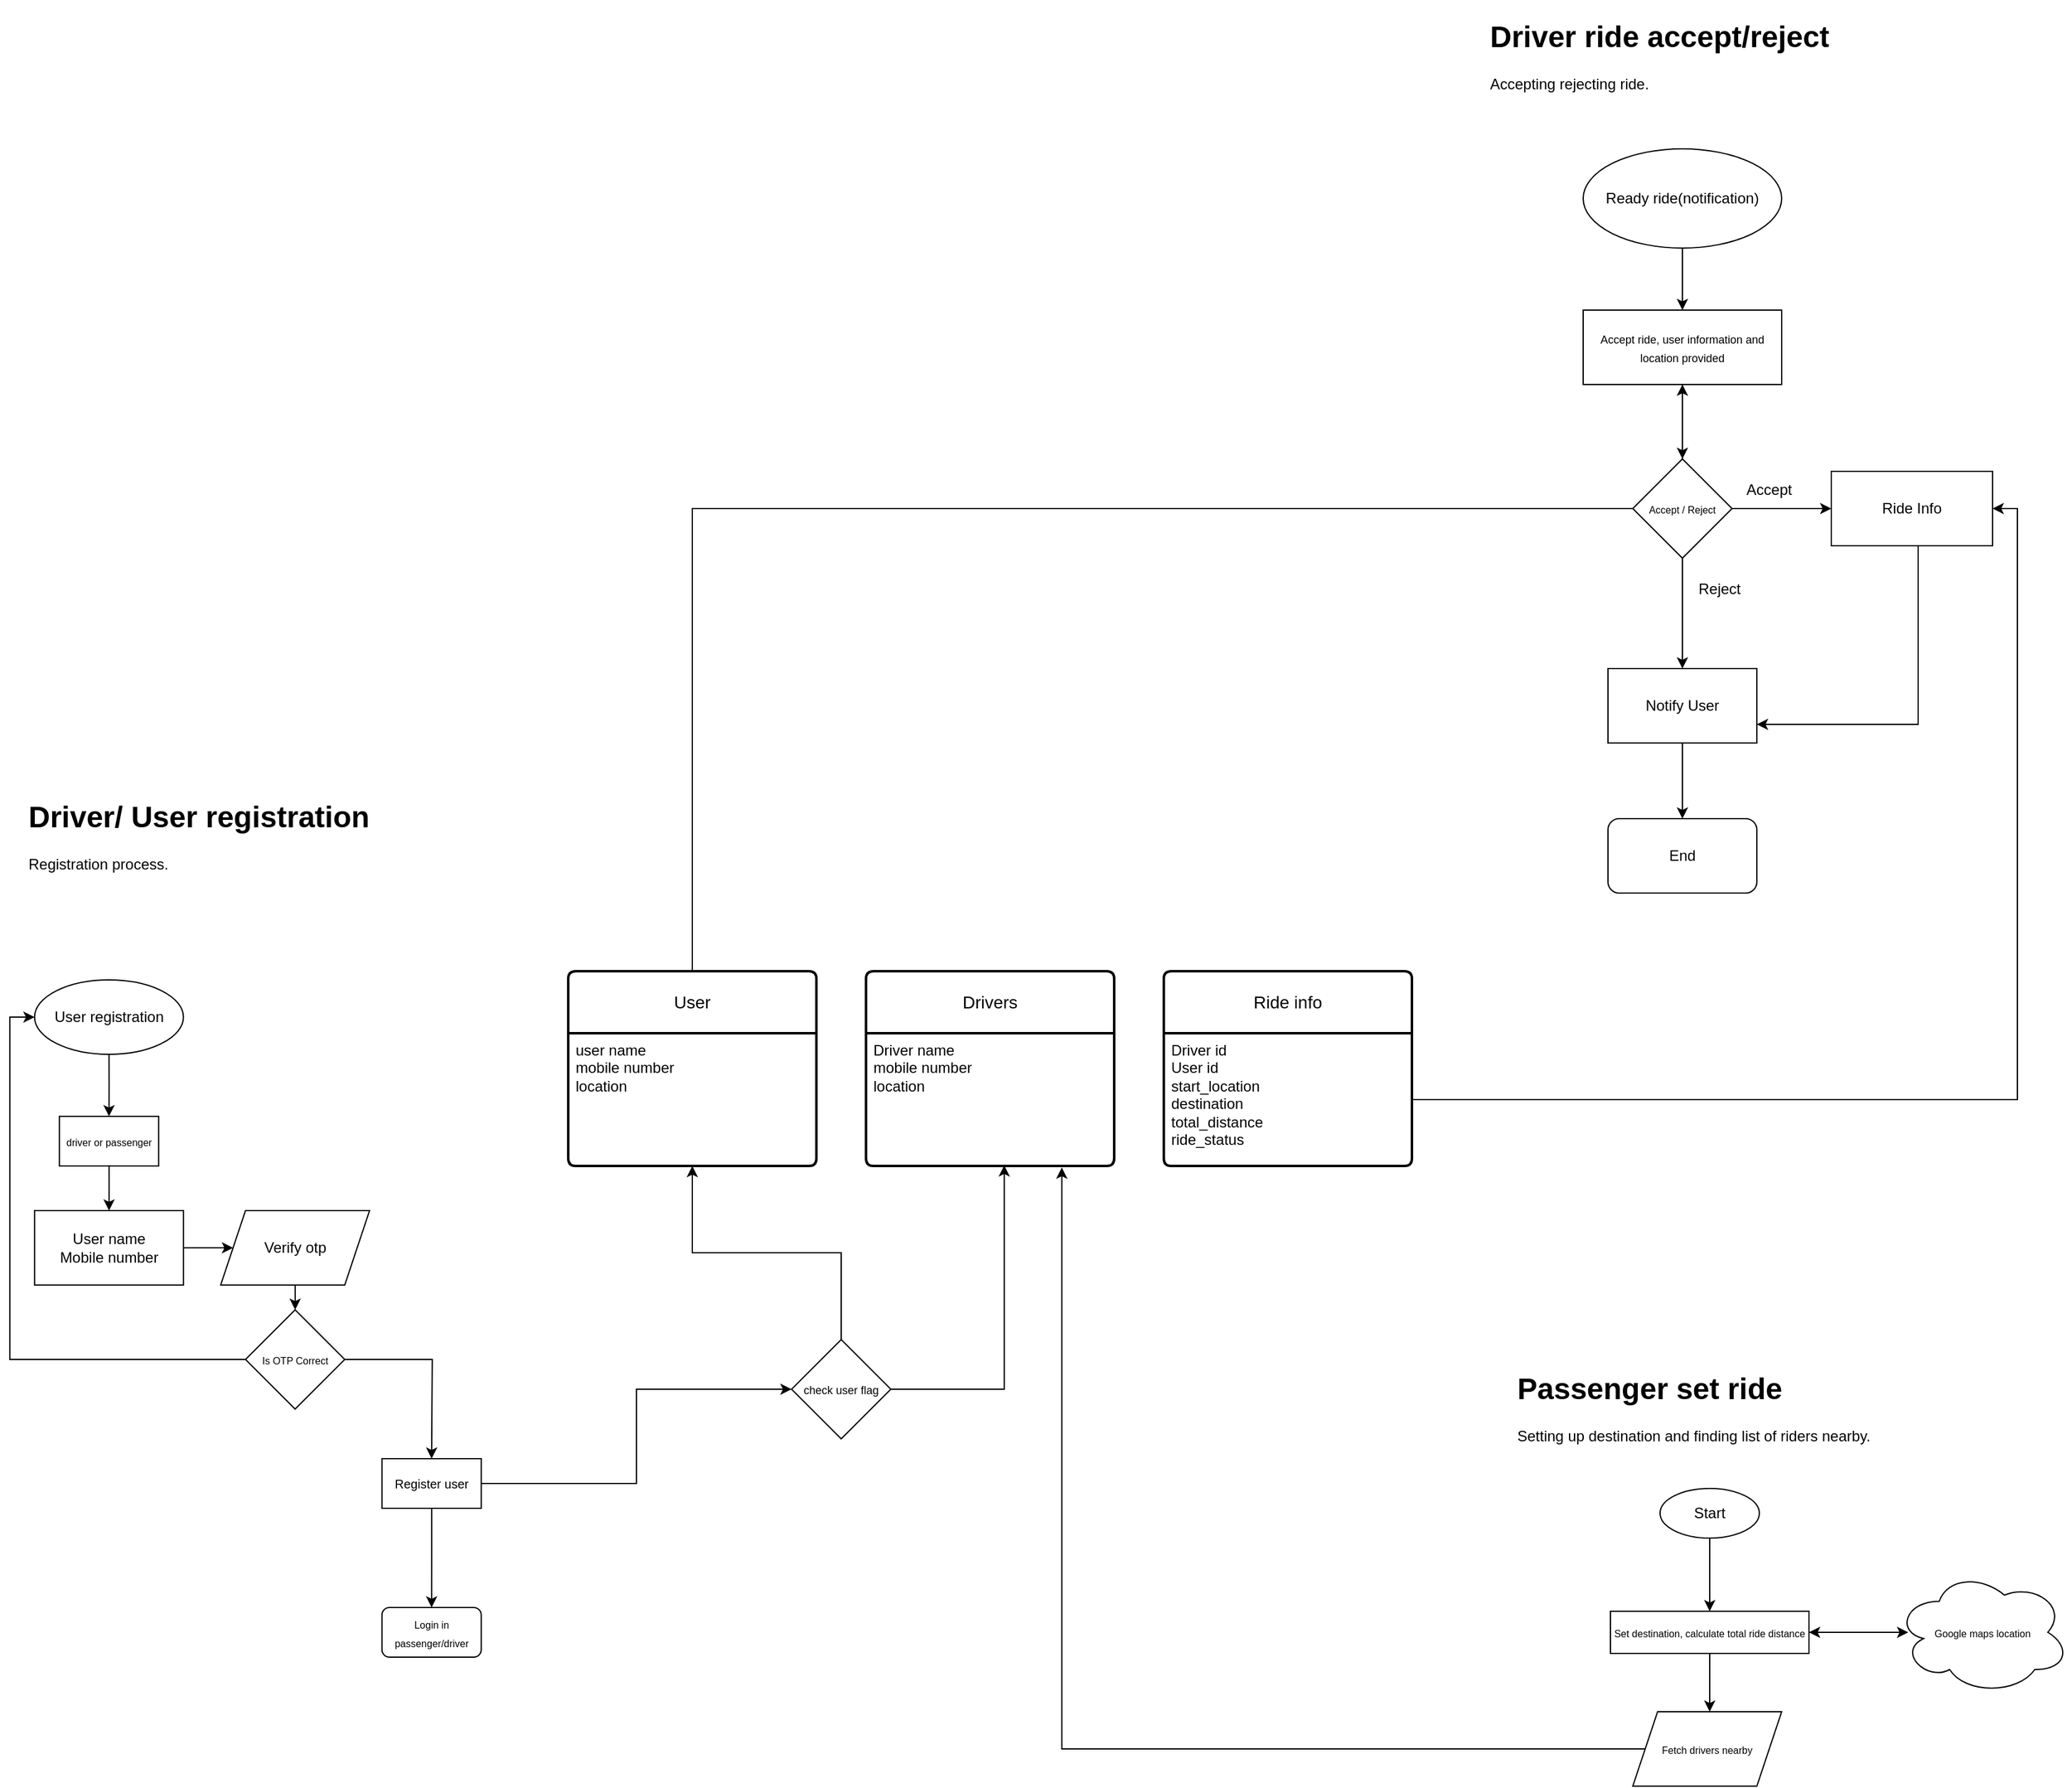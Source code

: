 <mxfile version="21.4.0" type="github">
  <diagram name="Page-1" id="1QxMOZWRaGK2rKwOeCCK">
    <mxGraphModel dx="3056" dy="3348" grid="1" gridSize="10" guides="1" tooltips="1" connect="1" arrows="1" fold="1" page="1" pageScale="1" pageWidth="850" pageHeight="1100" math="0" shadow="0">
      <root>
        <mxCell id="0" />
        <mxCell id="1" parent="0" />
        <mxCell id="snhwPRPtTpE_yRxgbHdB-2" style="edgeStyle=orthogonalEdgeStyle;rounded=0;orthogonalLoop=1;jettySize=auto;html=1;exitX=0.5;exitY=1;exitDx=0;exitDy=0;" edge="1" parent="1" source="snhwPRPtTpE_yRxgbHdB-1">
          <mxGeometry relative="1" as="geometry">
            <mxPoint x="-730.14" y="-840" as="targetPoint" />
          </mxGeometry>
        </mxCell>
        <mxCell id="snhwPRPtTpE_yRxgbHdB-1" value="User registration" style="ellipse;whiteSpace=wrap;html=1;" vertex="1" parent="1">
          <mxGeometry x="-790.14" y="-950" width="120" height="60" as="geometry" />
        </mxCell>
        <mxCell id="snhwPRPtTpE_yRxgbHdB-5" style="edgeStyle=orthogonalEdgeStyle;rounded=0;orthogonalLoop=1;jettySize=auto;html=1;" edge="1" parent="1">
          <mxGeometry relative="1" as="geometry">
            <mxPoint x="-630.14" y="-734" as="targetPoint" />
            <mxPoint x="-680.14" y="-734" as="sourcePoint" />
          </mxGeometry>
        </mxCell>
        <mxCell id="snhwPRPtTpE_yRxgbHdB-10" style="edgeStyle=orthogonalEdgeStyle;rounded=0;orthogonalLoop=1;jettySize=auto;html=1;" edge="1" parent="1" source="snhwPRPtTpE_yRxgbHdB-7">
          <mxGeometry relative="1" as="geometry">
            <mxPoint x="-580.14" y="-684" as="targetPoint" />
          </mxGeometry>
        </mxCell>
        <mxCell id="snhwPRPtTpE_yRxgbHdB-7" value="Verify otp" style="shape=parallelogram;perimeter=parallelogramPerimeter;whiteSpace=wrap;html=1;fixedSize=1;" vertex="1" parent="1">
          <mxGeometry x="-640.14" y="-764" width="120" height="60" as="geometry" />
        </mxCell>
        <mxCell id="snhwPRPtTpE_yRxgbHdB-9" value="&lt;div&gt;User name &lt;br&gt;&lt;/div&gt;&lt;div&gt;Mobile number &lt;/div&gt;" style="rounded=0;whiteSpace=wrap;html=1;" vertex="1" parent="1">
          <mxGeometry x="-790.14" y="-764" width="120" height="60" as="geometry" />
        </mxCell>
        <mxCell id="snhwPRPtTpE_yRxgbHdB-12" style="edgeStyle=orthogonalEdgeStyle;rounded=0;orthogonalLoop=1;jettySize=auto;html=1;" edge="1" parent="1" source="snhwPRPtTpE_yRxgbHdB-11">
          <mxGeometry relative="1" as="geometry">
            <mxPoint x="-470.14" y="-564" as="targetPoint" />
          </mxGeometry>
        </mxCell>
        <mxCell id="snhwPRPtTpE_yRxgbHdB-19" style="edgeStyle=orthogonalEdgeStyle;rounded=0;orthogonalLoop=1;jettySize=auto;html=1;entryX=0;entryY=0.5;entryDx=0;entryDy=0;" edge="1" parent="1" source="snhwPRPtTpE_yRxgbHdB-11" target="snhwPRPtTpE_yRxgbHdB-1">
          <mxGeometry relative="1" as="geometry" />
        </mxCell>
        <mxCell id="snhwPRPtTpE_yRxgbHdB-11" value="&lt;div&gt;&lt;font style=&quot;font-size: 8px;&quot;&gt;Is OTP Correct&lt;br&gt;&lt;/font&gt;&lt;/div&gt;" style="rhombus;whiteSpace=wrap;html=1;" vertex="1" parent="1">
          <mxGeometry x="-620.14" y="-684" width="80" height="80" as="geometry" />
        </mxCell>
        <mxCell id="snhwPRPtTpE_yRxgbHdB-16" style="edgeStyle=orthogonalEdgeStyle;rounded=0;orthogonalLoop=1;jettySize=auto;html=1;" edge="1" parent="1" source="snhwPRPtTpE_yRxgbHdB-13">
          <mxGeometry relative="1" as="geometry">
            <mxPoint x="-470.14" y="-444" as="targetPoint" />
          </mxGeometry>
        </mxCell>
        <mxCell id="snhwPRPtTpE_yRxgbHdB-29" style="edgeStyle=orthogonalEdgeStyle;rounded=0;orthogonalLoop=1;jettySize=auto;html=1;entryX=0;entryY=0.5;entryDx=0;entryDy=0;" edge="1" parent="1" source="snhwPRPtTpE_yRxgbHdB-13" target="snhwPRPtTpE_yRxgbHdB-27">
          <mxGeometry relative="1" as="geometry" />
        </mxCell>
        <mxCell id="snhwPRPtTpE_yRxgbHdB-13" value="&lt;font style=&quot;font-size: 10px;&quot;&gt;Register user&lt;br&gt;&lt;/font&gt;" style="rounded=0;whiteSpace=wrap;html=1;" vertex="1" parent="1">
          <mxGeometry x="-510.14" y="-564" width="80" height="40" as="geometry" />
        </mxCell>
        <mxCell id="snhwPRPtTpE_yRxgbHdB-17" value="&lt;font style=&quot;font-size: 8px;&quot;&gt;Login in passenger/driver&lt;br&gt;&lt;/font&gt;" style="rounded=1;whiteSpace=wrap;html=1;" vertex="1" parent="1">
          <mxGeometry x="-510.14" y="-444" width="80" height="40" as="geometry" />
        </mxCell>
        <mxCell id="snhwPRPtTpE_yRxgbHdB-40" style="edgeStyle=orthogonalEdgeStyle;rounded=0;orthogonalLoop=1;jettySize=auto;html=1;" edge="1" parent="1" source="snhwPRPtTpE_yRxgbHdB-20" target="snhwPRPtTpE_yRxgbHdB-39">
          <mxGeometry relative="1" as="geometry">
            <Array as="points">
              <mxPoint x="-260" y="-1330" />
            </Array>
          </mxGeometry>
        </mxCell>
        <mxCell id="snhwPRPtTpE_yRxgbHdB-20" value="User" style="swimlane;childLayout=stackLayout;horizontal=1;startSize=50;horizontalStack=0;rounded=1;fontSize=14;fontStyle=0;strokeWidth=2;resizeParent=0;resizeLast=1;shadow=0;dashed=0;align=center;arcSize=4;whiteSpace=wrap;html=1;" vertex="1" parent="1">
          <mxGeometry x="-360" y="-957" width="200" height="157" as="geometry" />
        </mxCell>
        <mxCell id="snhwPRPtTpE_yRxgbHdB-21" value="&lt;div&gt;user name&lt;/div&gt;&lt;div&gt;mobile number&lt;/div&gt;&lt;div&gt;location&lt;/div&gt;&lt;div&gt;&lt;br&gt;&lt;/div&gt;" style="align=left;strokeColor=none;fillColor=none;spacingLeft=4;fontSize=12;verticalAlign=top;resizable=0;rotatable=0;part=1;html=1;" vertex="1" parent="snhwPRPtTpE_yRxgbHdB-20">
          <mxGeometry y="50" width="200" height="107" as="geometry" />
        </mxCell>
        <mxCell id="snhwPRPtTpE_yRxgbHdB-24" value="Drivers" style="swimlane;childLayout=stackLayout;horizontal=1;startSize=50;horizontalStack=0;rounded=1;fontSize=14;fontStyle=0;strokeWidth=2;resizeParent=0;resizeLast=1;shadow=0;dashed=0;align=center;arcSize=4;whiteSpace=wrap;html=1;" vertex="1" parent="1">
          <mxGeometry x="-120" y="-957" width="200" height="157" as="geometry" />
        </mxCell>
        <mxCell id="snhwPRPtTpE_yRxgbHdB-25" value="&lt;div&gt;Driver name &lt;br&gt;&lt;/div&gt;&lt;div&gt;mobile number&lt;/div&gt;&lt;div&gt;location&lt;/div&gt;&lt;div&gt;&lt;br&gt;&lt;/div&gt;" style="align=left;strokeColor=none;fillColor=none;spacingLeft=4;fontSize=12;verticalAlign=top;resizable=0;rotatable=0;part=1;html=1;" vertex="1" parent="snhwPRPtTpE_yRxgbHdB-24">
          <mxGeometry y="50" width="200" height="107" as="geometry" />
        </mxCell>
        <mxCell id="snhwPRPtTpE_yRxgbHdB-30" style="edgeStyle=orthogonalEdgeStyle;rounded=0;orthogonalLoop=1;jettySize=auto;html=1;exitX=0.5;exitY=0;exitDx=0;exitDy=0;entryX=0.5;entryY=1;entryDx=0;entryDy=0;" edge="1" parent="1" source="snhwPRPtTpE_yRxgbHdB-27" target="snhwPRPtTpE_yRxgbHdB-21">
          <mxGeometry relative="1" as="geometry" />
        </mxCell>
        <mxCell id="snhwPRPtTpE_yRxgbHdB-31" style="edgeStyle=orthogonalEdgeStyle;rounded=0;orthogonalLoop=1;jettySize=auto;html=1;exitX=1;exitY=0.5;exitDx=0;exitDy=0;entryX=0.557;entryY=0.995;entryDx=0;entryDy=0;entryPerimeter=0;" edge="1" parent="1" source="snhwPRPtTpE_yRxgbHdB-27" target="snhwPRPtTpE_yRxgbHdB-25">
          <mxGeometry relative="1" as="geometry" />
        </mxCell>
        <mxCell id="snhwPRPtTpE_yRxgbHdB-27" value="&lt;font style=&quot;font-size: 9px;&quot;&gt;check user flag&lt;font&gt;&lt;br&gt;&lt;/font&gt;&lt;/font&gt;" style="rhombus;whiteSpace=wrap;html=1;" vertex="1" parent="1">
          <mxGeometry x="-180" y="-660" width="80" height="80" as="geometry" />
        </mxCell>
        <mxCell id="snhwPRPtTpE_yRxgbHdB-33" style="edgeStyle=orthogonalEdgeStyle;rounded=0;orthogonalLoop=1;jettySize=auto;html=1;" edge="1" parent="1" source="snhwPRPtTpE_yRxgbHdB-32" target="snhwPRPtTpE_yRxgbHdB-9">
          <mxGeometry relative="1" as="geometry" />
        </mxCell>
        <mxCell id="snhwPRPtTpE_yRxgbHdB-32" value="&lt;font style=&quot;font-size: 8px;&quot;&gt;driver or passenger&lt;/font&gt;" style="rounded=0;whiteSpace=wrap;html=1;" vertex="1" parent="1">
          <mxGeometry x="-770.14" y="-840" width="80" height="40" as="geometry" />
        </mxCell>
        <mxCell id="snhwPRPtTpE_yRxgbHdB-35" value="&lt;h1&gt;Driver/ User registration&lt;br&gt;&lt;/h1&gt;&lt;p&gt;Registration process.&lt;/p&gt;" style="text;html=1;strokeColor=none;fillColor=none;spacing=5;spacingTop=-20;whiteSpace=wrap;overflow=hidden;rounded=0;" vertex="1" parent="1">
          <mxGeometry x="-800" y="-1101" width="320" height="120" as="geometry" />
        </mxCell>
        <mxCell id="snhwPRPtTpE_yRxgbHdB-36" value="&lt;h1&gt;Driver ride accept/reject&lt;br&gt;&lt;/h1&gt;&lt;p&gt;Accepting rejecting ride.&lt;/p&gt;" style="text;html=1;strokeColor=none;fillColor=none;spacing=5;spacingTop=-20;whiteSpace=wrap;overflow=hidden;rounded=0;" vertex="1" parent="1">
          <mxGeometry x="378" y="-1730" width="320" height="120" as="geometry" />
        </mxCell>
        <mxCell id="snhwPRPtTpE_yRxgbHdB-38" style="edgeStyle=orthogonalEdgeStyle;rounded=0;orthogonalLoop=1;jettySize=auto;html=1;" edge="1" parent="1" source="snhwPRPtTpE_yRxgbHdB-37">
          <mxGeometry relative="1" as="geometry">
            <mxPoint x="538" y="-1490" as="targetPoint" />
          </mxGeometry>
        </mxCell>
        <mxCell id="snhwPRPtTpE_yRxgbHdB-37" value="Ready ride(notification)" style="ellipse;whiteSpace=wrap;html=1;" vertex="1" parent="1">
          <mxGeometry x="458" y="-1620" width="160" height="80" as="geometry" />
        </mxCell>
        <mxCell id="snhwPRPtTpE_yRxgbHdB-41" style="edgeStyle=orthogonalEdgeStyle;rounded=0;orthogonalLoop=1;jettySize=auto;html=1;" edge="1" parent="1" source="snhwPRPtTpE_yRxgbHdB-39">
          <mxGeometry relative="1" as="geometry">
            <mxPoint x="538" y="-1370.0" as="targetPoint" />
          </mxGeometry>
        </mxCell>
        <mxCell id="snhwPRPtTpE_yRxgbHdB-39" value="&lt;font style=&quot;font-size: 9px;&quot;&gt;Accept ride, user information and location provided&lt;/font&gt;" style="rounded=0;whiteSpace=wrap;html=1;" vertex="1" parent="1">
          <mxGeometry x="458" y="-1490" width="160" height="60" as="geometry" />
        </mxCell>
        <mxCell id="snhwPRPtTpE_yRxgbHdB-43" style="edgeStyle=orthogonalEdgeStyle;rounded=0;orthogonalLoop=1;jettySize=auto;html=1;entryX=0.5;entryY=0;entryDx=0;entryDy=0;" edge="1" parent="1" source="snhwPRPtTpE_yRxgbHdB-42" target="snhwPRPtTpE_yRxgbHdB-45">
          <mxGeometry relative="1" as="geometry">
            <mxPoint x="538" y="-1210" as="targetPoint" />
          </mxGeometry>
        </mxCell>
        <mxCell id="snhwPRPtTpE_yRxgbHdB-44" style="edgeStyle=orthogonalEdgeStyle;rounded=0;orthogonalLoop=1;jettySize=auto;html=1;" edge="1" parent="1" source="snhwPRPtTpE_yRxgbHdB-42">
          <mxGeometry relative="1" as="geometry">
            <mxPoint x="658" y="-1330" as="targetPoint" />
          </mxGeometry>
        </mxCell>
        <mxCell id="snhwPRPtTpE_yRxgbHdB-42" value="&lt;font style=&quot;font-size: 8px;&quot;&gt;Accept / Reject&lt;br&gt;&lt;/font&gt;" style="rhombus;whiteSpace=wrap;html=1;" vertex="1" parent="1">
          <mxGeometry x="498" y="-1370" width="80" height="80" as="geometry" />
        </mxCell>
        <mxCell id="snhwPRPtTpE_yRxgbHdB-56" style="edgeStyle=orthogonalEdgeStyle;rounded=0;orthogonalLoop=1;jettySize=auto;html=1;" edge="1" parent="1" source="snhwPRPtTpE_yRxgbHdB-45">
          <mxGeometry relative="1" as="geometry">
            <mxPoint x="538.0" y="-1080" as="targetPoint" />
          </mxGeometry>
        </mxCell>
        <mxCell id="snhwPRPtTpE_yRxgbHdB-45" value="Notify User" style="rounded=0;whiteSpace=wrap;html=1;" vertex="1" parent="1">
          <mxGeometry x="478" y="-1201" width="120" height="60" as="geometry" />
        </mxCell>
        <mxCell id="snhwPRPtTpE_yRxgbHdB-46" value="Reject" style="text;html=1;strokeColor=none;fillColor=none;align=center;verticalAlign=middle;whiteSpace=wrap;rounded=0;" vertex="1" parent="1">
          <mxGeometry x="538" y="-1280" width="60" height="30" as="geometry" />
        </mxCell>
        <mxCell id="snhwPRPtTpE_yRxgbHdB-47" value="Accept" style="text;html=1;strokeColor=none;fillColor=none;align=center;verticalAlign=middle;whiteSpace=wrap;rounded=0;" vertex="1" parent="1">
          <mxGeometry x="578" y="-1360" width="60" height="30" as="geometry" />
        </mxCell>
        <mxCell id="snhwPRPtTpE_yRxgbHdB-49" value="Ride info" style="swimlane;childLayout=stackLayout;horizontal=1;startSize=50;horizontalStack=0;rounded=1;fontSize=14;fontStyle=0;strokeWidth=2;resizeParent=0;resizeLast=1;shadow=0;dashed=0;align=center;arcSize=4;whiteSpace=wrap;html=1;" vertex="1" parent="1">
          <mxGeometry x="120" y="-957" width="200" height="157" as="geometry" />
        </mxCell>
        <mxCell id="snhwPRPtTpE_yRxgbHdB-50" value="&lt;div&gt;Driver id &lt;br&gt;&lt;/div&gt;&lt;div&gt;User id &lt;br&gt;&lt;/div&gt;&lt;div&gt;start_location&lt;/div&gt;&lt;div&gt;destination&lt;/div&gt;&lt;div&gt;total_distance&lt;/div&gt;&lt;div&gt;ride_status &lt;br&gt;&lt;/div&gt;&lt;div&gt;&lt;br&gt;&lt;/div&gt;" style="align=left;strokeColor=none;fillColor=none;spacingLeft=4;fontSize=12;verticalAlign=top;resizable=0;rotatable=0;part=1;html=1;" vertex="1" parent="snhwPRPtTpE_yRxgbHdB-49">
          <mxGeometry y="50" width="200" height="107" as="geometry" />
        </mxCell>
        <mxCell id="snhwPRPtTpE_yRxgbHdB-55" style="edgeStyle=orthogonalEdgeStyle;rounded=0;orthogonalLoop=1;jettySize=auto;html=1;entryX=1;entryY=0.75;entryDx=0;entryDy=0;" edge="1" parent="1" source="snhwPRPtTpE_yRxgbHdB-53" target="snhwPRPtTpE_yRxgbHdB-45">
          <mxGeometry relative="1" as="geometry">
            <Array as="points">
              <mxPoint x="728" y="-1156" />
            </Array>
          </mxGeometry>
        </mxCell>
        <mxCell id="snhwPRPtTpE_yRxgbHdB-53" value="Ride Info" style="rounded=0;whiteSpace=wrap;html=1;" vertex="1" parent="1">
          <mxGeometry x="658" y="-1360" width="130" height="60" as="geometry" />
        </mxCell>
        <mxCell id="snhwPRPtTpE_yRxgbHdB-54" style="edgeStyle=orthogonalEdgeStyle;rounded=0;orthogonalLoop=1;jettySize=auto;html=1;entryX=1;entryY=0.5;entryDx=0;entryDy=0;" edge="1" parent="1" source="snhwPRPtTpE_yRxgbHdB-50" target="snhwPRPtTpE_yRxgbHdB-53">
          <mxGeometry relative="1" as="geometry" />
        </mxCell>
        <mxCell id="snhwPRPtTpE_yRxgbHdB-57" value="End" style="rounded=1;whiteSpace=wrap;html=1;" vertex="1" parent="1">
          <mxGeometry x="478" y="-1080" width="120" height="60" as="geometry" />
        </mxCell>
        <mxCell id="snhwPRPtTpE_yRxgbHdB-58" value="&lt;h1&gt;Passenger set ride&lt;br&gt;&lt;/h1&gt;&lt;p&gt;Setting up destination and finding list of riders nearby.&lt;/p&gt;" style="text;html=1;strokeColor=none;fillColor=none;spacing=5;spacingTop=-20;whiteSpace=wrap;overflow=hidden;rounded=0;" vertex="1" parent="1">
          <mxGeometry x="400" y="-640" width="320" height="120" as="geometry" />
        </mxCell>
        <mxCell id="snhwPRPtTpE_yRxgbHdB-66" style="edgeStyle=orthogonalEdgeStyle;rounded=0;orthogonalLoop=1;jettySize=auto;html=1;entryX=0.5;entryY=0;entryDx=0;entryDy=0;" edge="1" parent="1" source="snhwPRPtTpE_yRxgbHdB-59" target="snhwPRPtTpE_yRxgbHdB-61">
          <mxGeometry relative="1" as="geometry" />
        </mxCell>
        <mxCell id="snhwPRPtTpE_yRxgbHdB-59" value="&lt;div&gt;Start&lt;/div&gt;" style="ellipse;whiteSpace=wrap;html=1;" vertex="1" parent="1">
          <mxGeometry x="520" y="-540" width="80" height="40" as="geometry" />
        </mxCell>
        <mxCell id="snhwPRPtTpE_yRxgbHdB-68" style="edgeStyle=orthogonalEdgeStyle;rounded=0;orthogonalLoop=1;jettySize=auto;html=1;" edge="1" parent="1" source="snhwPRPtTpE_yRxgbHdB-61">
          <mxGeometry relative="1" as="geometry">
            <mxPoint x="720" y="-424" as="targetPoint" />
          </mxGeometry>
        </mxCell>
        <mxCell id="snhwPRPtTpE_yRxgbHdB-75" style="edgeStyle=orthogonalEdgeStyle;rounded=0;orthogonalLoop=1;jettySize=auto;html=1;" edge="1" parent="1" source="snhwPRPtTpE_yRxgbHdB-61">
          <mxGeometry relative="1" as="geometry">
            <mxPoint x="560.0" y="-360" as="targetPoint" />
          </mxGeometry>
        </mxCell>
        <mxCell id="snhwPRPtTpE_yRxgbHdB-61" value="&lt;font style=&quot;font-size: 8px;&quot;&gt;Set destination, calculate total ride distance&lt;br&gt;&lt;/font&gt;" style="rounded=0;whiteSpace=wrap;html=1;" vertex="1" parent="1">
          <mxGeometry x="480" y="-441" width="160" height="34" as="geometry" />
        </mxCell>
        <mxCell id="snhwPRPtTpE_yRxgbHdB-74" value="" style="edgeStyle=orthogonalEdgeStyle;rounded=0;orthogonalLoop=1;jettySize=auto;html=1;" edge="1" parent="1" source="snhwPRPtTpE_yRxgbHdB-69" target="snhwPRPtTpE_yRxgbHdB-61">
          <mxGeometry relative="1" as="geometry">
            <Array as="points">
              <mxPoint x="690" y="-424" />
              <mxPoint x="690" y="-424" />
            </Array>
          </mxGeometry>
        </mxCell>
        <mxCell id="snhwPRPtTpE_yRxgbHdB-69" value="&lt;font style=&quot;font-size: 8px;&quot;&gt;Google maps location&lt;br&gt;&lt;/font&gt;" style="ellipse;shape=cloud;whiteSpace=wrap;html=1;" vertex="1" parent="1">
          <mxGeometry x="710" y="-474" width="140" height="100" as="geometry" />
        </mxCell>
        <mxCell id="snhwPRPtTpE_yRxgbHdB-77" style="edgeStyle=orthogonalEdgeStyle;rounded=0;orthogonalLoop=1;jettySize=auto;html=1;entryX=0.789;entryY=1.012;entryDx=0;entryDy=0;entryPerimeter=0;" edge="1" parent="1" source="snhwPRPtTpE_yRxgbHdB-76" target="snhwPRPtTpE_yRxgbHdB-25">
          <mxGeometry relative="1" as="geometry" />
        </mxCell>
        <mxCell id="snhwPRPtTpE_yRxgbHdB-76" value="&lt;font style=&quot;font-size: 8px;&quot;&gt;Fetch drivers nearby&lt;br&gt;&lt;/font&gt;" style="shape=parallelogram;perimeter=parallelogramPerimeter;whiteSpace=wrap;html=1;fixedSize=1;" vertex="1" parent="1">
          <mxGeometry x="498" y="-360" width="120" height="60" as="geometry" />
        </mxCell>
      </root>
    </mxGraphModel>
  </diagram>
</mxfile>
